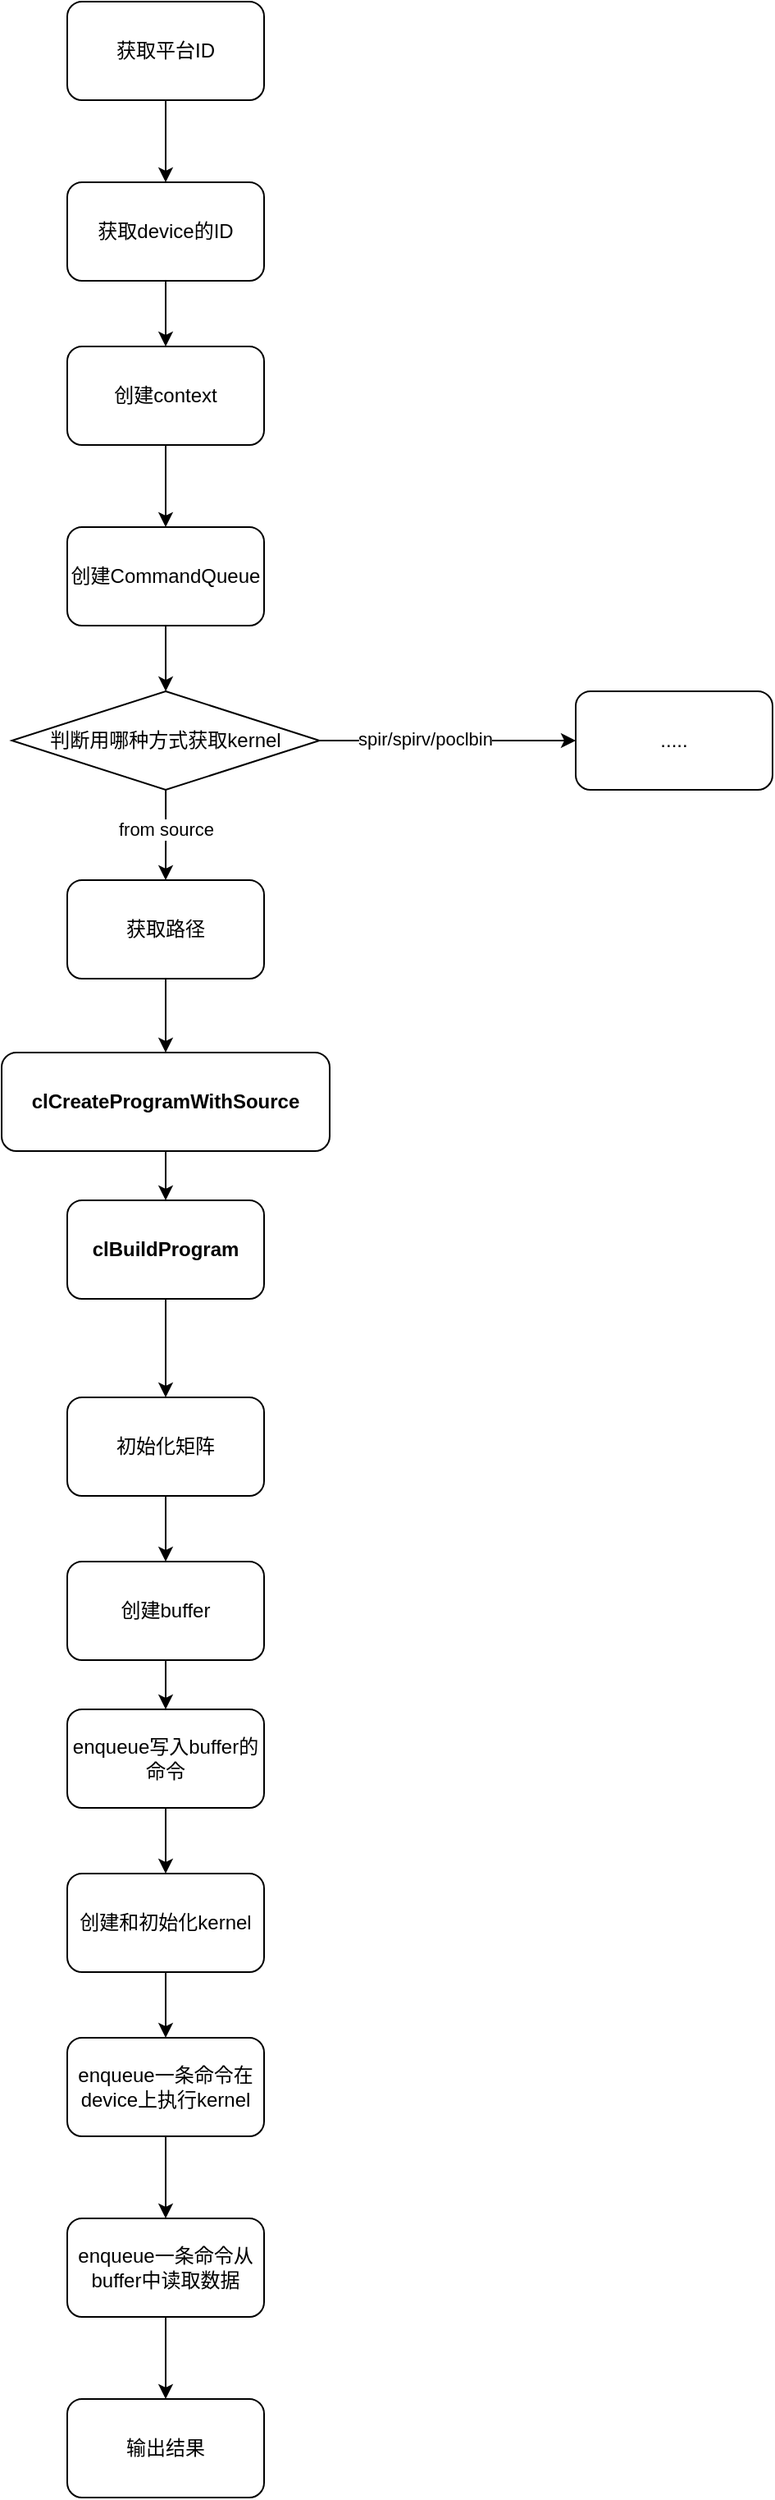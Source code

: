 <mxfile version="22.0.5" type="github">
  <diagram name="第 1 页" id="53_ZCxeH3DbTyFZRHUCh">
    <mxGraphModel dx="1434" dy="758" grid="1" gridSize="10" guides="1" tooltips="1" connect="1" arrows="1" fold="1" page="1" pageScale="1" pageWidth="827" pageHeight="1169" math="0" shadow="0">
      <root>
        <mxCell id="0" />
        <mxCell id="1" parent="0" />
        <mxCell id="WiUcZjdsZFUyf9kuEndA-1" value="" style="edgeStyle=orthogonalEdgeStyle;rounded=0;orthogonalLoop=1;jettySize=auto;html=1;" parent="1" source="WiUcZjdsZFUyf9kuEndA-2" target="WiUcZjdsZFUyf9kuEndA-4" edge="1">
          <mxGeometry relative="1" as="geometry" />
        </mxCell>
        <mxCell id="WiUcZjdsZFUyf9kuEndA-2" value="获取平台ID" style="rounded=1;whiteSpace=wrap;html=1;" parent="1" vertex="1">
          <mxGeometry x="150" y="50" width="120" height="60" as="geometry" />
        </mxCell>
        <mxCell id="WiUcZjdsZFUyf9kuEndA-3" value="" style="edgeStyle=orthogonalEdgeStyle;rounded=0;orthogonalLoop=1;jettySize=auto;html=1;" parent="1" source="WiUcZjdsZFUyf9kuEndA-4" target="WiUcZjdsZFUyf9kuEndA-6" edge="1">
          <mxGeometry relative="1" as="geometry" />
        </mxCell>
        <mxCell id="WiUcZjdsZFUyf9kuEndA-4" value="获取device的ID" style="whiteSpace=wrap;html=1;rounded=1;" parent="1" vertex="1">
          <mxGeometry x="150" y="160" width="120" height="60" as="geometry" />
        </mxCell>
        <mxCell id="WiUcZjdsZFUyf9kuEndA-5" value="" style="edgeStyle=orthogonalEdgeStyle;rounded=0;orthogonalLoop=1;jettySize=auto;html=1;" parent="1" source="WiUcZjdsZFUyf9kuEndA-6" target="WiUcZjdsZFUyf9kuEndA-8" edge="1">
          <mxGeometry relative="1" as="geometry" />
        </mxCell>
        <mxCell id="WiUcZjdsZFUyf9kuEndA-6" value="创建context" style="whiteSpace=wrap;html=1;rounded=1;" parent="1" vertex="1">
          <mxGeometry x="150" y="260" width="120" height="60" as="geometry" />
        </mxCell>
        <mxCell id="WiUcZjdsZFUyf9kuEndA-7" value="" style="edgeStyle=orthogonalEdgeStyle;rounded=0;orthogonalLoop=1;jettySize=auto;html=1;" parent="1" source="WiUcZjdsZFUyf9kuEndA-8" target="WiUcZjdsZFUyf9kuEndA-13" edge="1">
          <mxGeometry relative="1" as="geometry" />
        </mxCell>
        <mxCell id="WiUcZjdsZFUyf9kuEndA-8" value="创建CommandQueue" style="whiteSpace=wrap;html=1;rounded=1;" parent="1" vertex="1">
          <mxGeometry x="150" y="370" width="120" height="60" as="geometry" />
        </mxCell>
        <mxCell id="WiUcZjdsZFUyf9kuEndA-9" value="" style="edgeStyle=orthogonalEdgeStyle;rounded=0;orthogonalLoop=1;jettySize=auto;html=1;" parent="1" source="WiUcZjdsZFUyf9kuEndA-13" target="WiUcZjdsZFUyf9kuEndA-15" edge="1">
          <mxGeometry relative="1" as="geometry" />
        </mxCell>
        <mxCell id="WiUcZjdsZFUyf9kuEndA-10" value="from source" style="edgeLabel;html=1;align=center;verticalAlign=middle;resizable=0;points=[];" parent="WiUcZjdsZFUyf9kuEndA-9" vertex="1" connectable="0">
          <mxGeometry x="-0.149" relative="1" as="geometry">
            <mxPoint as="offset" />
          </mxGeometry>
        </mxCell>
        <mxCell id="WiUcZjdsZFUyf9kuEndA-11" value="" style="edgeStyle=orthogonalEdgeStyle;rounded=0;orthogonalLoop=1;jettySize=auto;html=1;" parent="1" source="WiUcZjdsZFUyf9kuEndA-13" target="WiUcZjdsZFUyf9kuEndA-16" edge="1">
          <mxGeometry relative="1" as="geometry" />
        </mxCell>
        <mxCell id="WiUcZjdsZFUyf9kuEndA-12" value="spir/spirv/poclbin" style="edgeLabel;html=1;align=center;verticalAlign=middle;resizable=0;points=[];" parent="WiUcZjdsZFUyf9kuEndA-11" vertex="1" connectable="0">
          <mxGeometry x="-0.19" y="1" relative="1" as="geometry">
            <mxPoint as="offset" />
          </mxGeometry>
        </mxCell>
        <mxCell id="WiUcZjdsZFUyf9kuEndA-13" value="判断用哪种方式获取kernel" style="rhombus;whiteSpace=wrap;html=1;" parent="1" vertex="1">
          <mxGeometry x="116.25" y="470" width="187.5" height="60" as="geometry" />
        </mxCell>
        <mxCell id="WiUcZjdsZFUyf9kuEndA-14" value="" style="edgeStyle=orthogonalEdgeStyle;rounded=0;orthogonalLoop=1;jettySize=auto;html=1;" parent="1" source="WiUcZjdsZFUyf9kuEndA-15" target="WiUcZjdsZFUyf9kuEndA-18" edge="1">
          <mxGeometry relative="1" as="geometry" />
        </mxCell>
        <mxCell id="WiUcZjdsZFUyf9kuEndA-15" value="获取路径" style="rounded=1;whiteSpace=wrap;html=1;" parent="1" vertex="1">
          <mxGeometry x="150" y="585" width="120" height="60" as="geometry" />
        </mxCell>
        <mxCell id="WiUcZjdsZFUyf9kuEndA-16" value="....." style="rounded=1;whiteSpace=wrap;html=1;" parent="1" vertex="1">
          <mxGeometry x="460" y="470" width="120" height="60" as="geometry" />
        </mxCell>
        <mxCell id="WiUcZjdsZFUyf9kuEndA-17" value="" style="edgeStyle=orthogonalEdgeStyle;rounded=0;orthogonalLoop=1;jettySize=auto;html=1;" parent="1" source="WiUcZjdsZFUyf9kuEndA-18" target="WiUcZjdsZFUyf9kuEndA-20" edge="1">
          <mxGeometry relative="1" as="geometry" />
        </mxCell>
        <mxCell id="WiUcZjdsZFUyf9kuEndA-18" value="&lt;b&gt;clCreateProgramWithSource&lt;/b&gt;" style="rounded=1;whiteSpace=wrap;html=1;" parent="1" vertex="1">
          <mxGeometry x="110" y="690" width="200" height="60" as="geometry" />
        </mxCell>
        <mxCell id="WiUcZjdsZFUyf9kuEndA-19" value="" style="edgeStyle=orthogonalEdgeStyle;rounded=0;orthogonalLoop=1;jettySize=auto;html=1;" parent="1" source="WiUcZjdsZFUyf9kuEndA-20" target="WiUcZjdsZFUyf9kuEndA-21" edge="1">
          <mxGeometry relative="1" as="geometry" />
        </mxCell>
        <mxCell id="WiUcZjdsZFUyf9kuEndA-20" value="&lt;b&gt;clBuildProgram&lt;/b&gt;" style="rounded=1;whiteSpace=wrap;html=1;" parent="1" vertex="1">
          <mxGeometry x="150" y="780" width="120" height="60" as="geometry" />
        </mxCell>
        <mxCell id="dl15iPdyQXdBy3xzlY7A-2" value="" style="edgeStyle=orthogonalEdgeStyle;rounded=0;orthogonalLoop=1;jettySize=auto;html=1;" edge="1" parent="1" source="WiUcZjdsZFUyf9kuEndA-21" target="dl15iPdyQXdBy3xzlY7A-1">
          <mxGeometry relative="1" as="geometry" />
        </mxCell>
        <mxCell id="WiUcZjdsZFUyf9kuEndA-21" value="初始化矩阵" style="rounded=1;whiteSpace=wrap;html=1;" parent="1" vertex="1">
          <mxGeometry x="150" y="900" width="120" height="60" as="geometry" />
        </mxCell>
        <mxCell id="dl15iPdyQXdBy3xzlY7A-4" value="" style="edgeStyle=orthogonalEdgeStyle;rounded=0;orthogonalLoop=1;jettySize=auto;html=1;" edge="1" parent="1" source="dl15iPdyQXdBy3xzlY7A-1" target="dl15iPdyQXdBy3xzlY7A-3">
          <mxGeometry relative="1" as="geometry" />
        </mxCell>
        <mxCell id="dl15iPdyQXdBy3xzlY7A-1" value="创建buffer" style="whiteSpace=wrap;html=1;rounded=1;" vertex="1" parent="1">
          <mxGeometry x="150" y="1000" width="120" height="60" as="geometry" />
        </mxCell>
        <mxCell id="dl15iPdyQXdBy3xzlY7A-6" value="" style="edgeStyle=orthogonalEdgeStyle;rounded=0;orthogonalLoop=1;jettySize=auto;html=1;" edge="1" parent="1" source="dl15iPdyQXdBy3xzlY7A-3" target="dl15iPdyQXdBy3xzlY7A-5">
          <mxGeometry relative="1" as="geometry" />
        </mxCell>
        <mxCell id="dl15iPdyQXdBy3xzlY7A-3" value="enqueue写入buffer的命令" style="whiteSpace=wrap;html=1;rounded=1;" vertex="1" parent="1">
          <mxGeometry x="150" y="1090" width="120" height="60" as="geometry" />
        </mxCell>
        <mxCell id="dl15iPdyQXdBy3xzlY7A-8" value="" style="edgeStyle=orthogonalEdgeStyle;rounded=0;orthogonalLoop=1;jettySize=auto;html=1;" edge="1" parent="1" source="dl15iPdyQXdBy3xzlY7A-5" target="dl15iPdyQXdBy3xzlY7A-7">
          <mxGeometry relative="1" as="geometry" />
        </mxCell>
        <mxCell id="dl15iPdyQXdBy3xzlY7A-5" value="创建和初始化kernel" style="whiteSpace=wrap;html=1;rounded=1;" vertex="1" parent="1">
          <mxGeometry x="150" y="1190" width="120" height="60" as="geometry" />
        </mxCell>
        <mxCell id="dl15iPdyQXdBy3xzlY7A-10" value="" style="edgeStyle=orthogonalEdgeStyle;rounded=0;orthogonalLoop=1;jettySize=auto;html=1;" edge="1" parent="1" source="dl15iPdyQXdBy3xzlY7A-7" target="dl15iPdyQXdBy3xzlY7A-9">
          <mxGeometry relative="1" as="geometry" />
        </mxCell>
        <mxCell id="dl15iPdyQXdBy3xzlY7A-7" value="enqueue一条命令在device上执行kernel" style="whiteSpace=wrap;html=1;rounded=1;" vertex="1" parent="1">
          <mxGeometry x="150" y="1290" width="120" height="60" as="geometry" />
        </mxCell>
        <mxCell id="dl15iPdyQXdBy3xzlY7A-12" value="" style="edgeStyle=orthogonalEdgeStyle;rounded=0;orthogonalLoop=1;jettySize=auto;html=1;" edge="1" parent="1" source="dl15iPdyQXdBy3xzlY7A-9" target="dl15iPdyQXdBy3xzlY7A-11">
          <mxGeometry relative="1" as="geometry" />
        </mxCell>
        <mxCell id="dl15iPdyQXdBy3xzlY7A-9" value="enqueue一条命令从buffer中读取数据" style="whiteSpace=wrap;html=1;rounded=1;" vertex="1" parent="1">
          <mxGeometry x="150" y="1400" width="120" height="60" as="geometry" />
        </mxCell>
        <mxCell id="dl15iPdyQXdBy3xzlY7A-11" value="输出结果" style="whiteSpace=wrap;html=1;rounded=1;" vertex="1" parent="1">
          <mxGeometry x="150" y="1510" width="120" height="60" as="geometry" />
        </mxCell>
      </root>
    </mxGraphModel>
  </diagram>
</mxfile>
